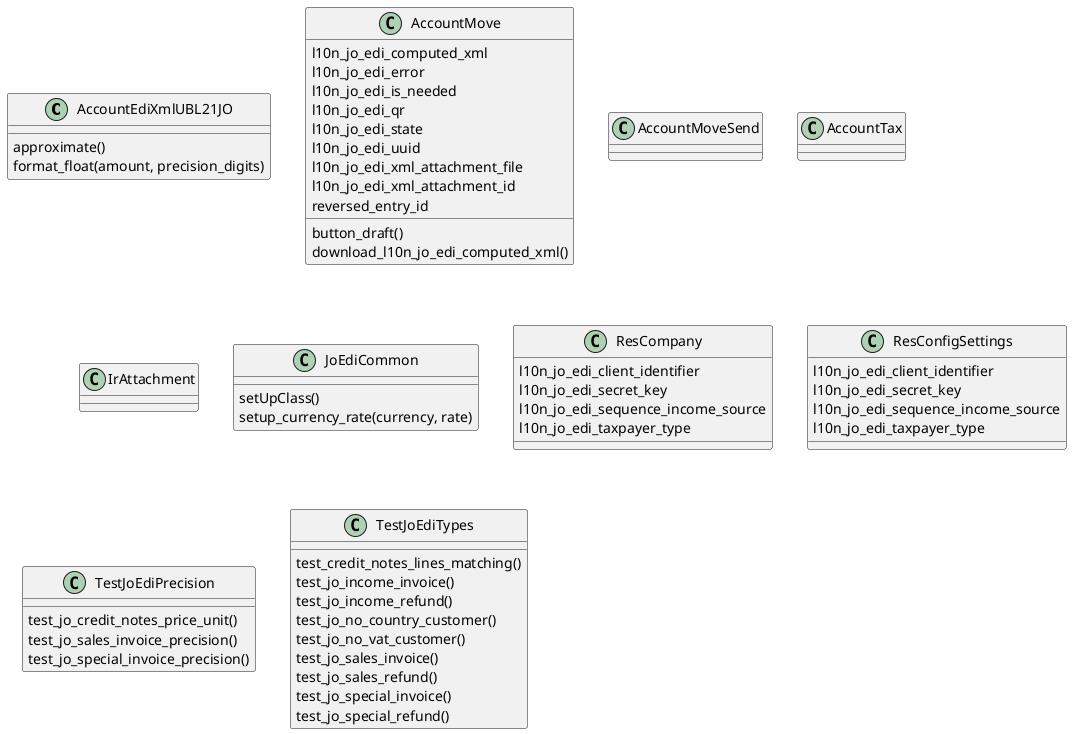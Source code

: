 @startuml classes_l10n_jo_edi
set namespaceSeparator none
class "AccountEdiXmlUBL21JO" as odoo_src.odoo.addons.l10n_jo_edi.models.account_edi_xml_ubl_21_jo.AccountEdiXmlUBL21JO {
  approximate()
  format_float(amount, precision_digits)
}
class "AccountMove" as odoo_src.odoo.addons.l10n_jo_edi.models.account_move.AccountMove {
  l10n_jo_edi_computed_xml
  l10n_jo_edi_error
  l10n_jo_edi_is_needed
  l10n_jo_edi_qr
  l10n_jo_edi_state
  l10n_jo_edi_uuid
  l10n_jo_edi_xml_attachment_file
  l10n_jo_edi_xml_attachment_id
  reversed_entry_id
  button_draft()
  download_l10n_jo_edi_computed_xml()
}
class "AccountMoveSend" as odoo_src.odoo.addons.l10n_jo_edi.models.account_move_send.AccountMoveSend {
}
class "AccountTax" as odoo_src.odoo.addons.l10n_jo_edi.models.account_tax.AccountTax {
}
class "IrAttachment" as odoo_src.odoo.addons.l10n_jo_edi.models.ir_attachment.IrAttachment {
}
class "JoEdiCommon" as odoo_src.odoo.addons.l10n_jo_edi.tests.jo_edi_common.JoEdiCommon {
  setUpClass()
  setup_currency_rate(currency, rate)
}
class "ResCompany" as odoo_src.odoo.addons.l10n_jo_edi.models.res_company.ResCompany {
  l10n_jo_edi_client_identifier
  l10n_jo_edi_secret_key
  l10n_jo_edi_sequence_income_source
  l10n_jo_edi_taxpayer_type
}
class "ResConfigSettings" as odoo_src.odoo.addons.l10n_jo_edi.models.res_config_settings.ResConfigSettings {
  l10n_jo_edi_client_identifier
  l10n_jo_edi_secret_key
  l10n_jo_edi_sequence_income_source
  l10n_jo_edi_taxpayer_type
}
class "TestJoEdiPrecision" as odoo_src.odoo.addons.l10n_jo_edi.tests.test_jo_edi_precision.TestJoEdiPrecision {
  test_jo_credit_notes_price_unit()
  test_jo_sales_invoice_precision()
  test_jo_special_invoice_precision()
}
class "TestJoEdiTypes" as odoo_src.odoo.addons.l10n_jo_edi.tests.test_jo_edi_types.TestJoEdiTypes {
  test_credit_notes_lines_matching()
  test_jo_income_invoice()
  test_jo_income_refund()
  test_jo_no_country_customer()
  test_jo_no_vat_customer()
  test_jo_sales_invoice()
  test_jo_sales_refund()
  test_jo_special_invoice()
  test_jo_special_refund()
}
@enduml
